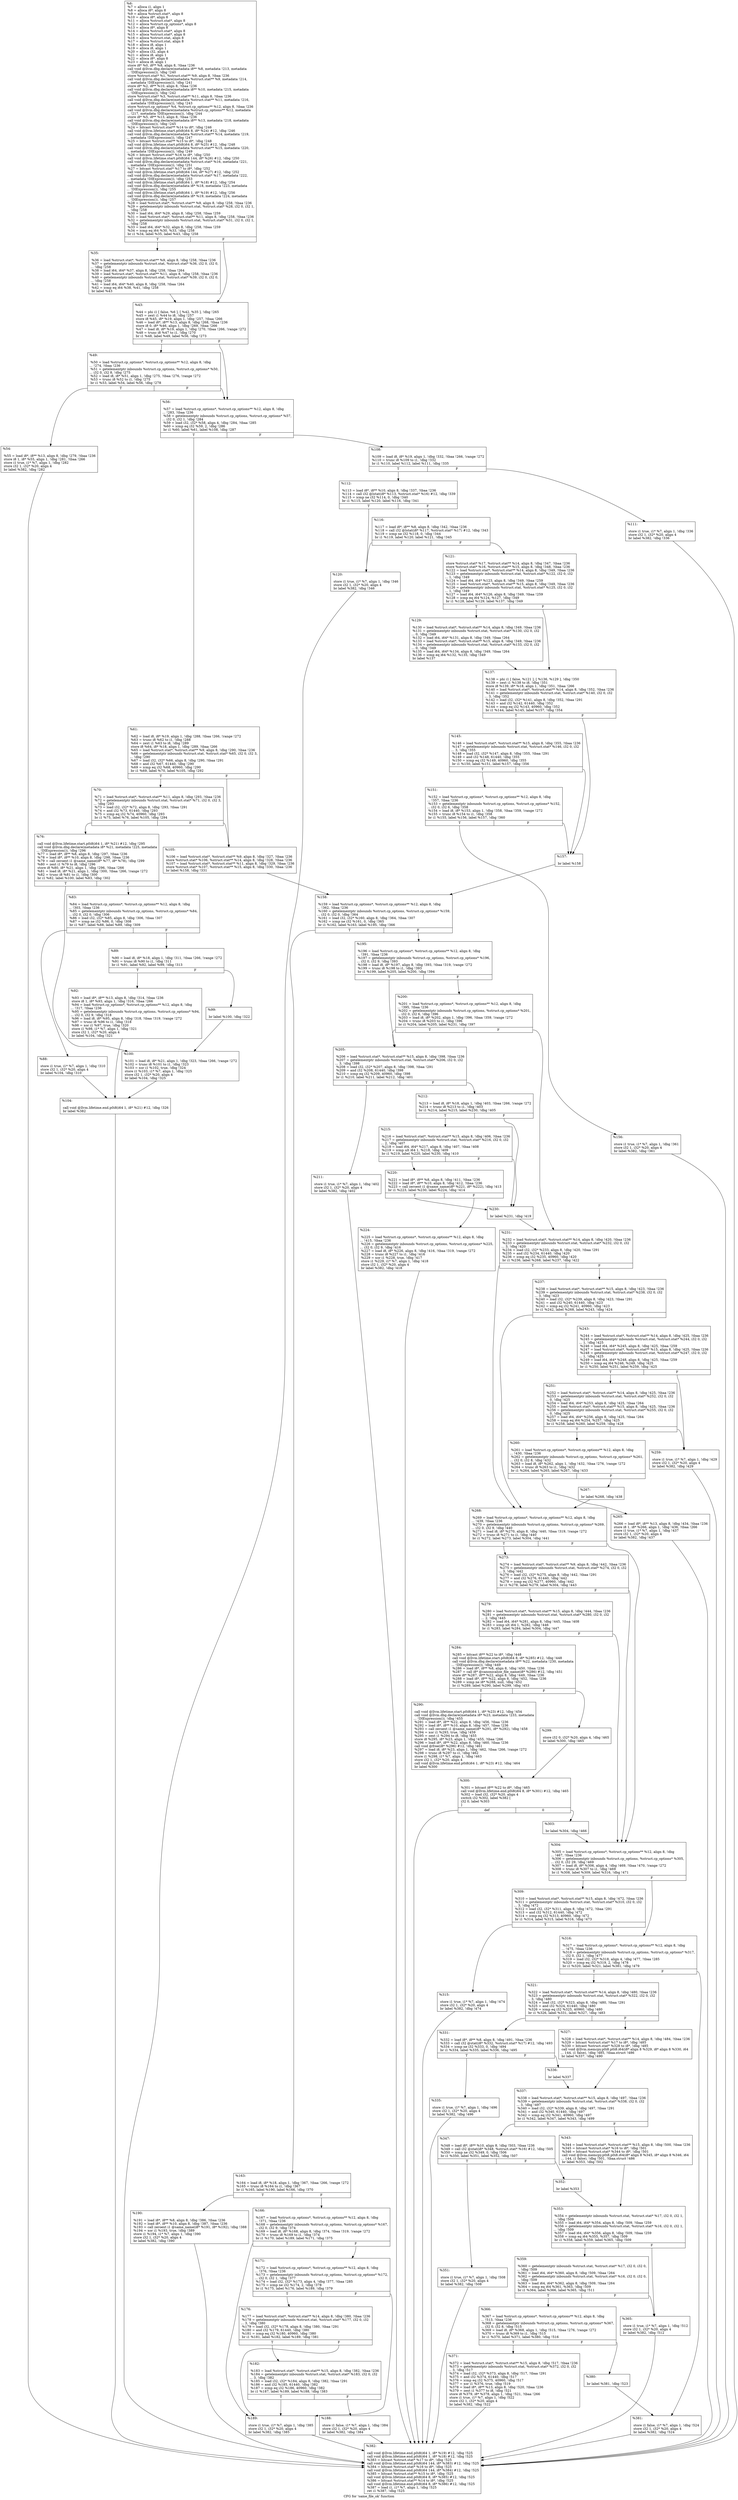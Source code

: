 digraph "CFG for 'same_file_ok' function" {
	label="CFG for 'same_file_ok' function";

	Node0x2557760 [shape=record,label="{%6:\l  %7 = alloca i1, align 1\l  %8 = alloca i8*, align 8\l  %9 = alloca %struct.stat*, align 8\l  %10 = alloca i8*, align 8\l  %11 = alloca %struct.stat*, align 8\l  %12 = alloca %struct.cp_options*, align 8\l  %13 = alloca i8*, align 8\l  %14 = alloca %struct.stat*, align 8\l  %15 = alloca %struct.stat*, align 8\l  %16 = alloca %struct.stat, align 8\l  %17 = alloca %struct.stat, align 8\l  %18 = alloca i8, align 1\l  %19 = alloca i8, align 1\l  %20 = alloca i32, align 4\l  %21 = alloca i8, align 1\l  %22 = alloca i8*, align 8\l  %23 = alloca i8, align 1\l  store i8* %0, i8** %8, align 8, !tbaa !236\l  call void @llvm.dbg.declare(metadata i8** %8, metadata !213, metadata\l... !DIExpression()), !dbg !240\l  store %struct.stat* %1, %struct.stat** %9, align 8, !tbaa !236\l  call void @llvm.dbg.declare(metadata %struct.stat** %9, metadata !214,\l... metadata !DIExpression()), !dbg !241\l  store i8* %2, i8** %10, align 8, !tbaa !236\l  call void @llvm.dbg.declare(metadata i8** %10, metadata !215, metadata\l... !DIExpression()), !dbg !242\l  store %struct.stat* %3, %struct.stat** %11, align 8, !tbaa !236\l  call void @llvm.dbg.declare(metadata %struct.stat** %11, metadata !216,\l... metadata !DIExpression()), !dbg !243\l  store %struct.cp_options* %4, %struct.cp_options** %12, align 8, !tbaa !236\l  call void @llvm.dbg.declare(metadata %struct.cp_options** %12, metadata\l... !217, metadata !DIExpression()), !dbg !244\l  store i8* %5, i8** %13, align 8, !tbaa !236\l  call void @llvm.dbg.declare(metadata i8** %13, metadata !218, metadata\l... !DIExpression()), !dbg !245\l  %24 = bitcast %struct.stat** %14 to i8*, !dbg !246\l  call void @llvm.lifetime.start.p0i8(i64 8, i8* %24) #12, !dbg !246\l  call void @llvm.dbg.declare(metadata %struct.stat** %14, metadata !219,\l... metadata !DIExpression()), !dbg !247\l  %25 = bitcast %struct.stat** %15 to i8*, !dbg !248\l  call void @llvm.lifetime.start.p0i8(i64 8, i8* %25) #12, !dbg !248\l  call void @llvm.dbg.declare(metadata %struct.stat** %15, metadata !220,\l... metadata !DIExpression()), !dbg !249\l  %26 = bitcast %struct.stat* %16 to i8*, !dbg !250\l  call void @llvm.lifetime.start.p0i8(i64 144, i8* %26) #12, !dbg !250\l  call void @llvm.dbg.declare(metadata %struct.stat* %16, metadata !221,\l... metadata !DIExpression()), !dbg !251\l  %27 = bitcast %struct.stat* %17 to i8*, !dbg !252\l  call void @llvm.lifetime.start.p0i8(i64 144, i8* %27) #12, !dbg !252\l  call void @llvm.dbg.declare(metadata %struct.stat* %17, metadata !222,\l... metadata !DIExpression()), !dbg !253\l  call void @llvm.lifetime.start.p0i8(i64 1, i8* %18) #12, !dbg !254\l  call void @llvm.dbg.declare(metadata i8* %18, metadata !223, metadata\l... !DIExpression()), !dbg !255\l  call void @llvm.lifetime.start.p0i8(i64 1, i8* %19) #12, !dbg !256\l  call void @llvm.dbg.declare(metadata i8* %19, metadata !224, metadata\l... !DIExpression()), !dbg !257\l  %28 = load %struct.stat*, %struct.stat** %9, align 8, !dbg !258, !tbaa !236\l  %29 = getelementptr inbounds %struct.stat, %struct.stat* %28, i32 0, i32 1,\l... !dbg !258\l  %30 = load i64, i64* %29, align 8, !dbg !258, !tbaa !259\l  %31 = load %struct.stat*, %struct.stat** %11, align 8, !dbg !258, !tbaa !236\l  %32 = getelementptr inbounds %struct.stat, %struct.stat* %31, i32 0, i32 1,\l... !dbg !258\l  %33 = load i64, i64* %32, align 8, !dbg !258, !tbaa !259\l  %34 = icmp eq i64 %30, %33, !dbg !258\l  br i1 %34, label %35, label %43, !dbg !258\l|{<s0>T|<s1>F}}"];
	Node0x2557760:s0 -> Node0x25cda70;
	Node0x2557760:s1 -> Node0x25cdac0;
	Node0x25cda70 [shape=record,label="{%35:\l\l  %36 = load %struct.stat*, %struct.stat** %9, align 8, !dbg !258, !tbaa !236\l  %37 = getelementptr inbounds %struct.stat, %struct.stat* %36, i32 0, i32 0,\l... !dbg !258\l  %38 = load i64, i64* %37, align 8, !dbg !258, !tbaa !264\l  %39 = load %struct.stat*, %struct.stat** %11, align 8, !dbg !258, !tbaa !236\l  %40 = getelementptr inbounds %struct.stat, %struct.stat* %39, i32 0, i32 0,\l... !dbg !258\l  %41 = load i64, i64* %40, align 8, !dbg !258, !tbaa !264\l  %42 = icmp eq i64 %38, %41, !dbg !258\l  br label %43\l}"];
	Node0x25cda70 -> Node0x25cdac0;
	Node0x25cdac0 [shape=record,label="{%43:\l\l  %44 = phi i1 [ false, %6 ], [ %42, %35 ], !dbg !265\l  %45 = zext i1 %44 to i8, !dbg !257\l  store i8 %45, i8* %19, align 1, !dbg !257, !tbaa !266\l  %46 = load i8*, i8** %13, align 8, !dbg !268, !tbaa !236\l  store i8 0, i8* %46, align 1, !dbg !269, !tbaa !266\l  %47 = load i8, i8* %19, align 1, !dbg !270, !tbaa !266, !range !272\l  %48 = trunc i8 %47 to i1, !dbg !270\l  br i1 %48, label %49, label %56, !dbg !273\l|{<s0>T|<s1>F}}"];
	Node0x25cdac0:s0 -> Node0x25cdb10;
	Node0x25cdac0:s1 -> Node0x25cdbb0;
	Node0x25cdb10 [shape=record,label="{%49:\l\l  %50 = load %struct.cp_options*, %struct.cp_options** %12, align 8, !dbg\l... !274, !tbaa !236\l  %51 = getelementptr inbounds %struct.cp_options, %struct.cp_options* %50,\l... i32 0, i32 8, !dbg !275\l  %52 = load i8, i8* %51, align 1, !dbg !275, !tbaa !276, !range !272\l  %53 = trunc i8 %52 to i1, !dbg !275\l  br i1 %53, label %54, label %56, !dbg !278\l|{<s0>T|<s1>F}}"];
	Node0x25cdb10:s0 -> Node0x25cdb60;
	Node0x25cdb10:s1 -> Node0x25cdbb0;
	Node0x25cdb60 [shape=record,label="{%54:\l\l  %55 = load i8*, i8** %13, align 8, !dbg !279, !tbaa !236\l  store i8 1, i8* %55, align 1, !dbg !281, !tbaa !266\l  store i1 true, i1* %7, align 1, !dbg !282\l  store i32 1, i32* %20, align 4\l  br label %382, !dbg !282\l}"];
	Node0x25cdb60 -> Node0x25cf460;
	Node0x25cdbb0 [shape=record,label="{%56:\l\l  %57 = load %struct.cp_options*, %struct.cp_options** %12, align 8, !dbg\l... !283, !tbaa !236\l  %58 = getelementptr inbounds %struct.cp_options, %struct.cp_options* %57,\l... i32 0, i32 1, !dbg !284\l  %59 = load i32, i32* %58, align 4, !dbg !284, !tbaa !285\l  %60 = icmp eq i32 %59, 2, !dbg !286\l  br i1 %60, label %61, label %108, !dbg !287\l|{<s0>T|<s1>F}}"];
	Node0x25cdbb0:s0 -> Node0x25cdc00;
	Node0x25cdbb0:s1 -> Node0x25cdf70;
	Node0x25cdc00 [shape=record,label="{%61:\l\l  %62 = load i8, i8* %19, align 1, !dbg !288, !tbaa !266, !range !272\l  %63 = trunc i8 %62 to i1, !dbg !288\l  %64 = zext i1 %63 to i8, !dbg !289\l  store i8 %64, i8* %18, align 1, !dbg !289, !tbaa !266\l  %65 = load %struct.stat*, %struct.stat** %9, align 8, !dbg !290, !tbaa !236\l  %66 = getelementptr inbounds %struct.stat, %struct.stat* %65, i32 0, i32 3,\l... !dbg !290\l  %67 = load i32, i32* %66, align 8, !dbg !290, !tbaa !291\l  %68 = and i32 %67, 61440, !dbg !290\l  %69 = icmp eq i32 %68, 40960, !dbg !290\l  br i1 %69, label %70, label %105, !dbg !292\l|{<s0>T|<s1>F}}"];
	Node0x25cdc00:s0 -> Node0x25cdc50;
	Node0x25cdc00:s1 -> Node0x25cdf20;
	Node0x25cdc50 [shape=record,label="{%70:\l\l  %71 = load %struct.stat*, %struct.stat** %11, align 8, !dbg !293, !tbaa !236\l  %72 = getelementptr inbounds %struct.stat, %struct.stat* %71, i32 0, i32 3,\l... !dbg !293\l  %73 = load i32, i32* %72, align 8, !dbg !293, !tbaa !291\l  %74 = and i32 %73, 61440, !dbg !293\l  %75 = icmp eq i32 %74, 40960, !dbg !293\l  br i1 %75, label %76, label %105, !dbg !294\l|{<s0>T|<s1>F}}"];
	Node0x25cdc50:s0 -> Node0x25cdca0;
	Node0x25cdc50:s1 -> Node0x25cdf20;
	Node0x25cdca0 [shape=record,label="{%76:\l\l  call void @llvm.lifetime.start.p0i8(i64 1, i8* %21) #12, !dbg !295\l  call void @llvm.dbg.declare(metadata i8* %21, metadata !225, metadata\l... !DIExpression()), !dbg !296\l  %77 = load i8*, i8** %8, align 8, !dbg !297, !tbaa !236\l  %78 = load i8*, i8** %10, align 8, !dbg !298, !tbaa !236\l  %79 = call zeroext i1 @same_name(i8* %77, i8* %78), !dbg !299\l  %80 = zext i1 %79 to i8, !dbg !296\l  store i8 %80, i8* %21, align 1, !dbg !296, !tbaa !266\l  %81 = load i8, i8* %21, align 1, !dbg !300, !tbaa !266, !range !272\l  %82 = trunc i8 %81 to i1, !dbg !300\l  br i1 %82, label %100, label %83, !dbg !302\l|{<s0>T|<s1>F}}"];
	Node0x25cdca0:s0 -> Node0x25cde80;
	Node0x25cdca0:s1 -> Node0x25cdcf0;
	Node0x25cdcf0 [shape=record,label="{%83:\l\l  %84 = load %struct.cp_options*, %struct.cp_options** %12, align 8, !dbg\l... !303, !tbaa !236\l  %85 = getelementptr inbounds %struct.cp_options, %struct.cp_options* %84,\l... i32 0, i32 0, !dbg !306\l  %86 = load i32, i32* %85, align 8, !dbg !306, !tbaa !307\l  %87 = icmp ne i32 %86, 0, !dbg !308\l  br i1 %87, label %88, label %89, !dbg !309\l|{<s0>T|<s1>F}}"];
	Node0x25cdcf0:s0 -> Node0x25cdd40;
	Node0x25cdcf0:s1 -> Node0x25cdd90;
	Node0x25cdd40 [shape=record,label="{%88:\l\l  store i1 true, i1* %7, align 1, !dbg !310\l  store i32 1, i32* %20, align 4\l  br label %104, !dbg !310\l}"];
	Node0x25cdd40 -> Node0x25cded0;
	Node0x25cdd90 [shape=record,label="{%89:\l\l  %90 = load i8, i8* %18, align 1, !dbg !311, !tbaa !266, !range !272\l  %91 = trunc i8 %90 to i1, !dbg !311\l  br i1 %91, label %92, label %99, !dbg !313\l|{<s0>T|<s1>F}}"];
	Node0x25cdd90:s0 -> Node0x25cdde0;
	Node0x25cdd90:s1 -> Node0x25cde30;
	Node0x25cdde0 [shape=record,label="{%92:\l\l  %93 = load i8*, i8** %13, align 8, !dbg !314, !tbaa !236\l  store i8 1, i8* %93, align 1, !dbg !316, !tbaa !266\l  %94 = load %struct.cp_options*, %struct.cp_options** %12, align 8, !dbg\l... !317, !tbaa !236\l  %95 = getelementptr inbounds %struct.cp_options, %struct.cp_options* %94,\l... i32 0, i32 9, !dbg !318\l  %96 = load i8, i8* %95, align 8, !dbg !318, !tbaa !319, !range !272\l  %97 = trunc i8 %96 to i1, !dbg !318\l  %98 = xor i1 %97, true, !dbg !320\l  store i1 %98, i1* %7, align 1, !dbg !321\l  store i32 1, i32* %20, align 4\l  br label %104, !dbg !321\l}"];
	Node0x25cdde0 -> Node0x25cded0;
	Node0x25cde30 [shape=record,label="{%99:\l\l  br label %100, !dbg !322\l}"];
	Node0x25cde30 -> Node0x25cde80;
	Node0x25cde80 [shape=record,label="{%100:\l\l  %101 = load i8, i8* %21, align 1, !dbg !323, !tbaa !266, !range !272\l  %102 = trunc i8 %101 to i1, !dbg !323\l  %103 = xor i1 %102, true, !dbg !324\l  store i1 %103, i1* %7, align 1, !dbg !325\l  store i32 1, i32* %20, align 4\l  br label %104, !dbg !325\l}"];
	Node0x25cde80 -> Node0x25cded0;
	Node0x25cded0 [shape=record,label="{%104:\l\l  call void @llvm.lifetime.end.p0i8(i64 1, i8* %21) #12, !dbg !326\l  br label %382\l}"];
	Node0x25cded0 -> Node0x25cf460;
	Node0x25cdf20 [shape=record,label="{%105:\l\l  %106 = load %struct.stat*, %struct.stat** %9, align 8, !dbg !327, !tbaa !236\l  store %struct.stat* %106, %struct.stat** %14, align 8, !dbg !328, !tbaa !236\l  %107 = load %struct.stat*, %struct.stat** %11, align 8, !dbg !329, !tbaa !236\l  store %struct.stat* %107, %struct.stat** %15, align 8, !dbg !330, !tbaa !236\l  br label %158, !dbg !331\l}"];
	Node0x25cdf20 -> Node0x25ce330;
	Node0x25cdf70 [shape=record,label="{%108:\l\l  %109 = load i8, i8* %19, align 1, !dbg !332, !tbaa !266, !range !272\l  %110 = trunc i8 %109 to i1, !dbg !332\l  br i1 %110, label %112, label %111, !dbg !335\l|{<s0>T|<s1>F}}"];
	Node0x25cdf70:s0 -> Node0x25ce010;
	Node0x25cdf70:s1 -> Node0x25cdfc0;
	Node0x25cdfc0 [shape=record,label="{%111:\l\l  store i1 true, i1* %7, align 1, !dbg !336\l  store i32 1, i32* %20, align 4\l  br label %382, !dbg !336\l}"];
	Node0x25cdfc0 -> Node0x25cf460;
	Node0x25ce010 [shape=record,label="{%112:\l\l  %113 = load i8*, i8** %10, align 8, !dbg !337, !tbaa !236\l  %114 = call i32 @lstat(i8* %113, %struct.stat* %16) #12, !dbg !339\l  %115 = icmp ne i32 %114, 0, !dbg !340\l  br i1 %115, label %120, label %116, !dbg !341\l|{<s0>T|<s1>F}}"];
	Node0x25ce010:s0 -> Node0x25ce0b0;
	Node0x25ce010:s1 -> Node0x25ce060;
	Node0x25ce060 [shape=record,label="{%116:\l\l  %117 = load i8*, i8** %8, align 8, !dbg !342, !tbaa !236\l  %118 = call i32 @lstat(i8* %117, %struct.stat* %17) #12, !dbg !343\l  %119 = icmp ne i32 %118, 0, !dbg !344\l  br i1 %119, label %120, label %121, !dbg !345\l|{<s0>T|<s1>F}}"];
	Node0x25ce060:s0 -> Node0x25ce0b0;
	Node0x25ce060:s1 -> Node0x25ce100;
	Node0x25ce0b0 [shape=record,label="{%120:\l\l  store i1 true, i1* %7, align 1, !dbg !346\l  store i32 1, i32* %20, align 4\l  br label %382, !dbg !346\l}"];
	Node0x25ce0b0 -> Node0x25cf460;
	Node0x25ce100 [shape=record,label="{%121:\l\l  store %struct.stat* %17, %struct.stat** %14, align 8, !dbg !347, !tbaa !236\l  store %struct.stat* %16, %struct.stat** %15, align 8, !dbg !348, !tbaa !236\l  %122 = load %struct.stat*, %struct.stat** %14, align 8, !dbg !349, !tbaa !236\l  %123 = getelementptr inbounds %struct.stat, %struct.stat* %122, i32 0, i32\l... 1, !dbg !349\l  %124 = load i64, i64* %123, align 8, !dbg !349, !tbaa !259\l  %125 = load %struct.stat*, %struct.stat** %15, align 8, !dbg !349, !tbaa !236\l  %126 = getelementptr inbounds %struct.stat, %struct.stat* %125, i32 0, i32\l... 1, !dbg !349\l  %127 = load i64, i64* %126, align 8, !dbg !349, !tbaa !259\l  %128 = icmp eq i64 %124, %127, !dbg !349\l  br i1 %128, label %129, label %137, !dbg !349\l|{<s0>T|<s1>F}}"];
	Node0x25ce100:s0 -> Node0x25ce150;
	Node0x25ce100:s1 -> Node0x25ce1a0;
	Node0x25ce150 [shape=record,label="{%129:\l\l  %130 = load %struct.stat*, %struct.stat** %14, align 8, !dbg !349, !tbaa !236\l  %131 = getelementptr inbounds %struct.stat, %struct.stat* %130, i32 0, i32\l... 0, !dbg !349\l  %132 = load i64, i64* %131, align 8, !dbg !349, !tbaa !264\l  %133 = load %struct.stat*, %struct.stat** %15, align 8, !dbg !349, !tbaa !236\l  %134 = getelementptr inbounds %struct.stat, %struct.stat* %133, i32 0, i32\l... 0, !dbg !349\l  %135 = load i64, i64* %134, align 8, !dbg !349, !tbaa !264\l  %136 = icmp eq i64 %132, %135, !dbg !349\l  br label %137\l}"];
	Node0x25ce150 -> Node0x25ce1a0;
	Node0x25ce1a0 [shape=record,label="{%137:\l\l  %138 = phi i1 [ false, %121 ], [ %136, %129 ], !dbg !350\l  %139 = zext i1 %138 to i8, !dbg !351\l  store i8 %139, i8* %18, align 1, !dbg !351, !tbaa !266\l  %140 = load %struct.stat*, %struct.stat** %14, align 8, !dbg !352, !tbaa !236\l  %141 = getelementptr inbounds %struct.stat, %struct.stat* %140, i32 0, i32\l... 3, !dbg !352\l  %142 = load i32, i32* %141, align 8, !dbg !352, !tbaa !291\l  %143 = and i32 %142, 61440, !dbg !352\l  %144 = icmp eq i32 %143, 40960, !dbg !352\l  br i1 %144, label %145, label %157, !dbg !354\l|{<s0>T|<s1>F}}"];
	Node0x25ce1a0:s0 -> Node0x25ce1f0;
	Node0x25ce1a0:s1 -> Node0x25ce2e0;
	Node0x25ce1f0 [shape=record,label="{%145:\l\l  %146 = load %struct.stat*, %struct.stat** %15, align 8, !dbg !355, !tbaa !236\l  %147 = getelementptr inbounds %struct.stat, %struct.stat* %146, i32 0, i32\l... 3, !dbg !355\l  %148 = load i32, i32* %147, align 8, !dbg !355, !tbaa !291\l  %149 = and i32 %148, 61440, !dbg !355\l  %150 = icmp eq i32 %149, 40960, !dbg !355\l  br i1 %150, label %151, label %157, !dbg !356\l|{<s0>T|<s1>F}}"];
	Node0x25ce1f0:s0 -> Node0x25ce240;
	Node0x25ce1f0:s1 -> Node0x25ce2e0;
	Node0x25ce240 [shape=record,label="{%151:\l\l  %152 = load %struct.cp_options*, %struct.cp_options** %12, align 8, !dbg\l... !357, !tbaa !236\l  %153 = getelementptr inbounds %struct.cp_options, %struct.cp_options* %152,\l... i32 0, i32 6, !dbg !358\l  %154 = load i8, i8* %153, align 1, !dbg !358, !tbaa !359, !range !272\l  %155 = trunc i8 %154 to i1, !dbg !358\l  br i1 %155, label %156, label %157, !dbg !360\l|{<s0>T|<s1>F}}"];
	Node0x25ce240:s0 -> Node0x25ce290;
	Node0x25ce240:s1 -> Node0x25ce2e0;
	Node0x25ce290 [shape=record,label="{%156:\l\l  store i1 true, i1* %7, align 1, !dbg !361\l  store i32 1, i32* %20, align 4\l  br label %382, !dbg !361\l}"];
	Node0x25ce290 -> Node0x25cf460;
	Node0x25ce2e0 [shape=record,label="{%157:\l\l  br label %158\l}"];
	Node0x25ce2e0 -> Node0x25ce330;
	Node0x25ce330 [shape=record,label="{%158:\l\l  %159 = load %struct.cp_options*, %struct.cp_options** %12, align 8, !dbg\l... !362, !tbaa !236\l  %160 = getelementptr inbounds %struct.cp_options, %struct.cp_options* %159,\l... i32 0, i32 0, !dbg !364\l  %161 = load i32, i32* %160, align 8, !dbg !364, !tbaa !307\l  %162 = icmp ne i32 %161, 0, !dbg !365\l  br i1 %162, label %163, label %195, !dbg !366\l|{<s0>T|<s1>F}}"];
	Node0x25ce330:s0 -> Node0x25ce380;
	Node0x25ce330:s1 -> Node0x25ce600;
	Node0x25ce380 [shape=record,label="{%163:\l\l  %164 = load i8, i8* %18, align 1, !dbg !367, !tbaa !266, !range !272\l  %165 = trunc i8 %164 to i1, !dbg !367\l  br i1 %165, label %190, label %166, !dbg !370\l|{<s0>T|<s1>F}}"];
	Node0x25ce380:s0 -> Node0x25ce5b0;
	Node0x25ce380:s1 -> Node0x25ce3d0;
	Node0x25ce3d0 [shape=record,label="{%166:\l\l  %167 = load %struct.cp_options*, %struct.cp_options** %12, align 8, !dbg\l... !371, !tbaa !236\l  %168 = getelementptr inbounds %struct.cp_options, %struct.cp_options* %167,\l... i32 0, i32 9, !dbg !374\l  %169 = load i8, i8* %168, align 8, !dbg !374, !tbaa !319, !range !272\l  %170 = trunc i8 %169 to i1, !dbg !374\l  br i1 %170, label %189, label %171, !dbg !375\l|{<s0>T|<s1>F}}"];
	Node0x25ce3d0:s0 -> Node0x25ce560;
	Node0x25ce3d0:s1 -> Node0x25ce420;
	Node0x25ce420 [shape=record,label="{%171:\l\l  %172 = load %struct.cp_options*, %struct.cp_options** %12, align 8, !dbg\l... !376, !tbaa !236\l  %173 = getelementptr inbounds %struct.cp_options, %struct.cp_options* %172,\l... i32 0, i32 1, !dbg !377\l  %174 = load i32, i32* %173, align 4, !dbg !377, !tbaa !285\l  %175 = icmp ne i32 %174, 2, !dbg !378\l  br i1 %175, label %176, label %189, !dbg !379\l|{<s0>T|<s1>F}}"];
	Node0x25ce420:s0 -> Node0x25ce470;
	Node0x25ce420:s1 -> Node0x25ce560;
	Node0x25ce470 [shape=record,label="{%176:\l\l  %177 = load %struct.stat*, %struct.stat** %14, align 8, !dbg !380, !tbaa !236\l  %178 = getelementptr inbounds %struct.stat, %struct.stat* %177, i32 0, i32\l... 3, !dbg !380\l  %179 = load i32, i32* %178, align 8, !dbg !380, !tbaa !291\l  %180 = and i32 %179, 61440, !dbg !380\l  %181 = icmp eq i32 %180, 40960, !dbg !380\l  br i1 %181, label %182, label %189, !dbg !381\l|{<s0>T|<s1>F}}"];
	Node0x25ce470:s0 -> Node0x25ce4c0;
	Node0x25ce470:s1 -> Node0x25ce560;
	Node0x25ce4c0 [shape=record,label="{%182:\l\l  %183 = load %struct.stat*, %struct.stat** %15, align 8, !dbg !382, !tbaa !236\l  %184 = getelementptr inbounds %struct.stat, %struct.stat* %183, i32 0, i32\l... 3, !dbg !382\l  %185 = load i32, i32* %184, align 8, !dbg !382, !tbaa !291\l  %186 = and i32 %185, 61440, !dbg !382\l  %187 = icmp eq i32 %186, 40960, !dbg !382\l  br i1 %187, label %189, label %188, !dbg !383\l|{<s0>T|<s1>F}}"];
	Node0x25ce4c0:s0 -> Node0x25ce560;
	Node0x25ce4c0:s1 -> Node0x25ce510;
	Node0x25ce510 [shape=record,label="{%188:\l\l  store i1 false, i1* %7, align 1, !dbg !384\l  store i32 1, i32* %20, align 4\l  br label %382, !dbg !384\l}"];
	Node0x25ce510 -> Node0x25cf460;
	Node0x25ce560 [shape=record,label="{%189:\l\l  store i1 true, i1* %7, align 1, !dbg !385\l  store i32 1, i32* %20, align 4\l  br label %382, !dbg !385\l}"];
	Node0x25ce560 -> Node0x25cf460;
	Node0x25ce5b0 [shape=record,label="{%190:\l\l  %191 = load i8*, i8** %8, align 8, !dbg !386, !tbaa !236\l  %192 = load i8*, i8** %10, align 8, !dbg !387, !tbaa !236\l  %193 = call zeroext i1 @same_name(i8* %191, i8* %192), !dbg !388\l  %194 = xor i1 %193, true, !dbg !389\l  store i1 %194, i1* %7, align 1, !dbg !390\l  store i32 1, i32* %20, align 4\l  br label %382, !dbg !390\l}"];
	Node0x25ce5b0 -> Node0x25cf460;
	Node0x25ce600 [shape=record,label="{%195:\l\l  %196 = load %struct.cp_options*, %struct.cp_options** %12, align 8, !dbg\l... !391, !tbaa !236\l  %197 = getelementptr inbounds %struct.cp_options, %struct.cp_options* %196,\l... i32 0, i32 9, !dbg !393\l  %198 = load i8, i8* %197, align 8, !dbg !393, !tbaa !319, !range !272\l  %199 = trunc i8 %198 to i1, !dbg !393\l  br i1 %199, label %205, label %200, !dbg !394\l|{<s0>T|<s1>F}}"];
	Node0x25ce600:s0 -> Node0x25ce6a0;
	Node0x25ce600:s1 -> Node0x25ce650;
	Node0x25ce650 [shape=record,label="{%200:\l\l  %201 = load %struct.cp_options*, %struct.cp_options** %12, align 8, !dbg\l... !395, !tbaa !236\l  %202 = getelementptr inbounds %struct.cp_options, %struct.cp_options* %201,\l... i32 0, i32 6, !dbg !396\l  %203 = load i8, i8* %202, align 1, !dbg !396, !tbaa !359, !range !272\l  %204 = trunc i8 %203 to i1, !dbg !396\l  br i1 %204, label %205, label %231, !dbg !397\l|{<s0>T|<s1>F}}"];
	Node0x25ce650:s0 -> Node0x25ce6a0;
	Node0x25ce650:s1 -> Node0x25ce8d0;
	Node0x25ce6a0 [shape=record,label="{%205:\l\l  %206 = load %struct.stat*, %struct.stat** %15, align 8, !dbg !398, !tbaa !236\l  %207 = getelementptr inbounds %struct.stat, %struct.stat* %206, i32 0, i32\l... 3, !dbg !398\l  %208 = load i32, i32* %207, align 8, !dbg !398, !tbaa !291\l  %209 = and i32 %208, 61440, !dbg !398\l  %210 = icmp eq i32 %209, 40960, !dbg !398\l  br i1 %210, label %211, label %212, !dbg !401\l|{<s0>T|<s1>F}}"];
	Node0x25ce6a0:s0 -> Node0x25ce6f0;
	Node0x25ce6a0:s1 -> Node0x25ce740;
	Node0x25ce6f0 [shape=record,label="{%211:\l\l  store i1 true, i1* %7, align 1, !dbg !402\l  store i32 1, i32* %20, align 4\l  br label %382, !dbg !402\l}"];
	Node0x25ce6f0 -> Node0x25cf460;
	Node0x25ce740 [shape=record,label="{%212:\l\l  %213 = load i8, i8* %18, align 1, !dbg !403, !tbaa !266, !range !272\l  %214 = trunc i8 %213 to i1, !dbg !403\l  br i1 %214, label %215, label %230, !dbg !405\l|{<s0>T|<s1>F}}"];
	Node0x25ce740:s0 -> Node0x25ce790;
	Node0x25ce740:s1 -> Node0x25ce880;
	Node0x25ce790 [shape=record,label="{%215:\l\l  %216 = load %struct.stat*, %struct.stat** %15, align 8, !dbg !406, !tbaa !236\l  %217 = getelementptr inbounds %struct.stat, %struct.stat* %216, i32 0, i32\l... 2, !dbg !407\l  %218 = load i64, i64* %217, align 8, !dbg !407, !tbaa !408\l  %219 = icmp ult i64 1, %218, !dbg !409\l  br i1 %219, label %220, label %230, !dbg !410\l|{<s0>T|<s1>F}}"];
	Node0x25ce790:s0 -> Node0x25ce7e0;
	Node0x25ce790:s1 -> Node0x25ce880;
	Node0x25ce7e0 [shape=record,label="{%220:\l\l  %221 = load i8*, i8** %8, align 8, !dbg !411, !tbaa !236\l  %222 = load i8*, i8** %10, align 8, !dbg !412, !tbaa !236\l  %223 = call zeroext i1 @same_name(i8* %221, i8* %222), !dbg !413\l  br i1 %223, label %230, label %224, !dbg !414\l|{<s0>T|<s1>F}}"];
	Node0x25ce7e0:s0 -> Node0x25ce880;
	Node0x25ce7e0:s1 -> Node0x25ce830;
	Node0x25ce830 [shape=record,label="{%224:\l\l  %225 = load %struct.cp_options*, %struct.cp_options** %12, align 8, !dbg\l... !415, !tbaa !236\l  %226 = getelementptr inbounds %struct.cp_options, %struct.cp_options* %225,\l... i32 0, i32 9, !dbg !416\l  %227 = load i8, i8* %226, align 8, !dbg !416, !tbaa !319, !range !272\l  %228 = trunc i8 %227 to i1, !dbg !416\l  %229 = xor i1 %228, true, !dbg !417\l  store i1 %229, i1* %7, align 1, !dbg !418\l  store i32 1, i32* %20, align 4\l  br label %382, !dbg !418\l}"];
	Node0x25ce830 -> Node0x25cf460;
	Node0x25ce880 [shape=record,label="{%230:\l\l  br label %231, !dbg !419\l}"];
	Node0x25ce880 -> Node0x25ce8d0;
	Node0x25ce8d0 [shape=record,label="{%231:\l\l  %232 = load %struct.stat*, %struct.stat** %14, align 8, !dbg !420, !tbaa !236\l  %233 = getelementptr inbounds %struct.stat, %struct.stat* %232, i32 0, i32\l... 3, !dbg !420\l  %234 = load i32, i32* %233, align 8, !dbg !420, !tbaa !291\l  %235 = and i32 %234, 61440, !dbg !420\l  %236 = icmp eq i32 %235, 40960, !dbg !420\l  br i1 %236, label %268, label %237, !dbg !422\l|{<s0>T|<s1>F}}"];
	Node0x25ce8d0:s0 -> Node0x25ceb50;
	Node0x25ce8d0:s1 -> Node0x25ce920;
	Node0x25ce920 [shape=record,label="{%237:\l\l  %238 = load %struct.stat*, %struct.stat** %15, align 8, !dbg !423, !tbaa !236\l  %239 = getelementptr inbounds %struct.stat, %struct.stat* %238, i32 0, i32\l... 3, !dbg !423\l  %240 = load i32, i32* %239, align 8, !dbg !423, !tbaa !291\l  %241 = and i32 %240, 61440, !dbg !423\l  %242 = icmp eq i32 %241, 40960, !dbg !423\l  br i1 %242, label %268, label %243, !dbg !424\l|{<s0>T|<s1>F}}"];
	Node0x25ce920:s0 -> Node0x25ceb50;
	Node0x25ce920:s1 -> Node0x25ce970;
	Node0x25ce970 [shape=record,label="{%243:\l\l  %244 = load %struct.stat*, %struct.stat** %14, align 8, !dbg !425, !tbaa !236\l  %245 = getelementptr inbounds %struct.stat, %struct.stat* %244, i32 0, i32\l... 1, !dbg !425\l  %246 = load i64, i64* %245, align 8, !dbg !425, !tbaa !259\l  %247 = load %struct.stat*, %struct.stat** %15, align 8, !dbg !425, !tbaa !236\l  %248 = getelementptr inbounds %struct.stat, %struct.stat* %247, i32 0, i32\l... 1, !dbg !425\l  %249 = load i64, i64* %248, align 8, !dbg !425, !tbaa !259\l  %250 = icmp eq i64 %246, %249, !dbg !425\l  br i1 %250, label %251, label %259, !dbg !425\l|{<s0>T|<s1>F}}"];
	Node0x25ce970:s0 -> Node0x25ce9c0;
	Node0x25ce970:s1 -> Node0x25cea10;
	Node0x25ce9c0 [shape=record,label="{%251:\l\l  %252 = load %struct.stat*, %struct.stat** %14, align 8, !dbg !425, !tbaa !236\l  %253 = getelementptr inbounds %struct.stat, %struct.stat* %252, i32 0, i32\l... 0, !dbg !425\l  %254 = load i64, i64* %253, align 8, !dbg !425, !tbaa !264\l  %255 = load %struct.stat*, %struct.stat** %15, align 8, !dbg !425, !tbaa !236\l  %256 = getelementptr inbounds %struct.stat, %struct.stat* %255, i32 0, i32\l... 0, !dbg !425\l  %257 = load i64, i64* %256, align 8, !dbg !425, !tbaa !264\l  %258 = icmp eq i64 %254, %257, !dbg !425\l  br i1 %258, label %260, label %259, !dbg !428\l|{<s0>T|<s1>F}}"];
	Node0x25ce9c0:s0 -> Node0x25cea60;
	Node0x25ce9c0:s1 -> Node0x25cea10;
	Node0x25cea10 [shape=record,label="{%259:\l\l  store i1 true, i1* %7, align 1, !dbg !429\l  store i32 1, i32* %20, align 4\l  br label %382, !dbg !429\l}"];
	Node0x25cea10 -> Node0x25cf460;
	Node0x25cea60 [shape=record,label="{%260:\l\l  %261 = load %struct.cp_options*, %struct.cp_options** %12, align 8, !dbg\l... !430, !tbaa !236\l  %262 = getelementptr inbounds %struct.cp_options, %struct.cp_options* %261,\l... i32 0, i32 8, !dbg !432\l  %263 = load i8, i8* %262, align 1, !dbg !432, !tbaa !276, !range !272\l  %264 = trunc i8 %263 to i1, !dbg !432\l  br i1 %264, label %265, label %267, !dbg !433\l|{<s0>T|<s1>F}}"];
	Node0x25cea60:s0 -> Node0x25ceab0;
	Node0x25cea60:s1 -> Node0x25ceb00;
	Node0x25ceab0 [shape=record,label="{%265:\l\l  %266 = load i8*, i8** %13, align 8, !dbg !434, !tbaa !236\l  store i8 1, i8* %266, align 1, !dbg !436, !tbaa !266\l  store i1 true, i1* %7, align 1, !dbg !437\l  store i32 1, i32* %20, align 4\l  br label %382, !dbg !437\l}"];
	Node0x25ceab0 -> Node0x25cf460;
	Node0x25ceb00 [shape=record,label="{%267:\l\l  br label %268, !dbg !438\l}"];
	Node0x25ceb00 -> Node0x25ceb50;
	Node0x25ceb50 [shape=record,label="{%268:\l\l  %269 = load %struct.cp_options*, %struct.cp_options** %12, align 8, !dbg\l... !439, !tbaa !236\l  %270 = getelementptr inbounds %struct.cp_options, %struct.cp_options* %269,\l... i32 0, i32 9, !dbg !440\l  %271 = load i8, i8* %270, align 8, !dbg !440, !tbaa !319, !range !272\l  %272 = trunc i8 %271 to i1, !dbg !440\l  br i1 %272, label %273, label %304, !dbg !441\l|{<s0>T|<s1>F}}"];
	Node0x25ceb50:s0 -> Node0x25ceba0;
	Node0x25ceb50:s1 -> Node0x25cedd0;
	Node0x25ceba0 [shape=record,label="{%273:\l\l  %274 = load %struct.stat*, %struct.stat** %9, align 8, !dbg !442, !tbaa !236\l  %275 = getelementptr inbounds %struct.stat, %struct.stat* %274, i32 0, i32\l... 3, !dbg !442\l  %276 = load i32, i32* %275, align 8, !dbg !442, !tbaa !291\l  %277 = and i32 %276, 61440, !dbg !442\l  %278 = icmp eq i32 %277, 40960, !dbg !442\l  br i1 %278, label %279, label %304, !dbg !443\l|{<s0>T|<s1>F}}"];
	Node0x25ceba0:s0 -> Node0x25cebf0;
	Node0x25ceba0:s1 -> Node0x25cedd0;
	Node0x25cebf0 [shape=record,label="{%279:\l\l  %280 = load %struct.stat*, %struct.stat** %15, align 8, !dbg !444, !tbaa !236\l  %281 = getelementptr inbounds %struct.stat, %struct.stat* %280, i32 0, i32\l... 2, !dbg !445\l  %282 = load i64, i64* %281, align 8, !dbg !445, !tbaa !408\l  %283 = icmp ult i64 1, %282, !dbg !446\l  br i1 %283, label %284, label %304, !dbg !447\l|{<s0>T|<s1>F}}"];
	Node0x25cebf0:s0 -> Node0x25cec40;
	Node0x25cebf0:s1 -> Node0x25cedd0;
	Node0x25cec40 [shape=record,label="{%284:\l\l  %285 = bitcast i8** %22 to i8*, !dbg !448\l  call void @llvm.lifetime.start.p0i8(i64 8, i8* %285) #12, !dbg !448\l  call void @llvm.dbg.declare(metadata i8** %22, metadata !230, metadata\l... !DIExpression()), !dbg !449\l  %286 = load i8*, i8** %8, align 8, !dbg !450, !tbaa !236\l  %287 = call i8* @canonicalize_file_name(i8* %286) #12, !dbg !451\l  store i8* %287, i8** %22, align 8, !dbg !449, !tbaa !236\l  %288 = load i8*, i8** %22, align 8, !dbg !452, !tbaa !236\l  %289 = icmp ne i8* %288, null, !dbg !452\l  br i1 %289, label %290, label %299, !dbg !453\l|{<s0>T|<s1>F}}"];
	Node0x25cec40:s0 -> Node0x25cec90;
	Node0x25cec40:s1 -> Node0x25cece0;
	Node0x25cec90 [shape=record,label="{%290:\l\l  call void @llvm.lifetime.start.p0i8(i64 1, i8* %23) #12, !dbg !454\l  call void @llvm.dbg.declare(metadata i8* %23, metadata !233, metadata\l... !DIExpression()), !dbg !455\l  %291 = load i8*, i8** %22, align 8, !dbg !456, !tbaa !236\l  %292 = load i8*, i8** %10, align 8, !dbg !457, !tbaa !236\l  %293 = call zeroext i1 @same_name(i8* %291, i8* %292), !dbg !458\l  %294 = xor i1 %293, true, !dbg !459\l  %295 = zext i1 %294 to i8, !dbg !455\l  store i8 %295, i8* %23, align 1, !dbg !455, !tbaa !266\l  %296 = load i8*, i8** %22, align 8, !dbg !460, !tbaa !236\l  call void @free(i8* %296) #12, !dbg !461\l  %297 = load i8, i8* %23, align 1, !dbg !462, !tbaa !266, !range !272\l  %298 = trunc i8 %297 to i1, !dbg !462\l  store i1 %298, i1* %7, align 1, !dbg !463\l  store i32 1, i32* %20, align 4\l  call void @llvm.lifetime.end.p0i8(i64 1, i8* %23) #12, !dbg !464\l  br label %300\l}"];
	Node0x25cec90 -> Node0x25ced30;
	Node0x25cece0 [shape=record,label="{%299:\l\l  store i32 0, i32* %20, align 4, !dbg !465\l  br label %300, !dbg !465\l}"];
	Node0x25cece0 -> Node0x25ced30;
	Node0x25ced30 [shape=record,label="{%300:\l\l  %301 = bitcast i8** %22 to i8*, !dbg !465\l  call void @llvm.lifetime.end.p0i8(i64 8, i8* %301) #12, !dbg !465\l  %302 = load i32, i32* %20, align 4\l  switch i32 %302, label %382 [\l    i32 0, label %303\l  ]\l|{<s0>def|<s1>0}}"];
	Node0x25ced30:s0 -> Node0x25cf460;
	Node0x25ced30:s1 -> Node0x25ced80;
	Node0x25ced80 [shape=record,label="{%303:\l\l  br label %304, !dbg !466\l}"];
	Node0x25ced80 -> Node0x25cedd0;
	Node0x25cedd0 [shape=record,label="{%304:\l\l  %305 = load %struct.cp_options*, %struct.cp_options** %12, align 8, !dbg\l... !467, !tbaa !236\l  %306 = getelementptr inbounds %struct.cp_options, %struct.cp_options* %305,\l... i32 0, i32 29, !dbg !469\l  %307 = load i8, i8* %306, align 4, !dbg !469, !tbaa !470, !range !272\l  %308 = trunc i8 %307 to i1, !dbg !469\l  br i1 %308, label %309, label %316, !dbg !471\l|{<s0>T|<s1>F}}"];
	Node0x25cedd0:s0 -> Node0x25cee20;
	Node0x25cedd0:s1 -> Node0x25ceec0;
	Node0x25cee20 [shape=record,label="{%309:\l\l  %310 = load %struct.stat*, %struct.stat** %15, align 8, !dbg !472, !tbaa !236\l  %311 = getelementptr inbounds %struct.stat, %struct.stat* %310, i32 0, i32\l... 3, !dbg !472\l  %312 = load i32, i32* %311, align 8, !dbg !472, !tbaa !291\l  %313 = and i32 %312, 61440, !dbg !472\l  %314 = icmp eq i32 %313, 40960, !dbg !472\l  br i1 %314, label %315, label %316, !dbg !473\l|{<s0>T|<s1>F}}"];
	Node0x25cee20:s0 -> Node0x25cee70;
	Node0x25cee20:s1 -> Node0x25ceec0;
	Node0x25cee70 [shape=record,label="{%315:\l\l  store i1 true, i1* %7, align 1, !dbg !474\l  store i32 1, i32* %20, align 4\l  br label %382, !dbg !474\l}"];
	Node0x25cee70 -> Node0x25cf460;
	Node0x25ceec0 [shape=record,label="{%316:\l\l  %317 = load %struct.cp_options*, %struct.cp_options** %12, align 8, !dbg\l... !475, !tbaa !236\l  %318 = getelementptr inbounds %struct.cp_options, %struct.cp_options* %317,\l... i32 0, i32 1, !dbg !477\l  %319 = load i32, i32* %318, align 4, !dbg !477, !tbaa !285\l  %320 = icmp eq i32 %319, 2, !dbg !478\l  br i1 %320, label %321, label %381, !dbg !479\l|{<s0>T|<s1>F}}"];
	Node0x25ceec0:s0 -> Node0x25cef10;
	Node0x25ceec0:s1 -> Node0x25cf410;
	Node0x25cef10 [shape=record,label="{%321:\l\l  %322 = load %struct.stat*, %struct.stat** %14, align 8, !dbg !480, !tbaa !236\l  %323 = getelementptr inbounds %struct.stat, %struct.stat* %322, i32 0, i32\l... 3, !dbg !480\l  %324 = load i32, i32* %323, align 8, !dbg !480, !tbaa !291\l  %325 = and i32 %324, 61440, !dbg !480\l  %326 = icmp eq i32 %325, 40960, !dbg !480\l  br i1 %326, label %331, label %327, !dbg !483\l|{<s0>T|<s1>F}}"];
	Node0x25cef10:s0 -> Node0x25cefb0;
	Node0x25cef10:s1 -> Node0x25cef60;
	Node0x25cef60 [shape=record,label="{%327:\l\l  %328 = load %struct.stat*, %struct.stat** %14, align 8, !dbg !484, !tbaa !236\l  %329 = bitcast %struct.stat* %17 to i8*, !dbg !485\l  %330 = bitcast %struct.stat* %328 to i8*, !dbg !485\l  call void @llvm.memcpy.p0i8.p0i8.i64(i8* align 8 %329, i8* align 8 %330, i64\l... 144, i1 false), !dbg !485, !tbaa.struct !486\l  br label %337, !dbg !490\l}"];
	Node0x25cef60 -> Node0x25cf0a0;
	Node0x25cefb0 [shape=record,label="{%331:\l\l  %332 = load i8*, i8** %8, align 8, !dbg !491, !tbaa !236\l  %333 = call i32 @stat(i8* %332, %struct.stat* %17) #12, !dbg !493\l  %334 = icmp ne i32 %333, 0, !dbg !494\l  br i1 %334, label %335, label %336, !dbg !495\l|{<s0>T|<s1>F}}"];
	Node0x25cefb0:s0 -> Node0x25cf000;
	Node0x25cefb0:s1 -> Node0x25cf050;
	Node0x25cf000 [shape=record,label="{%335:\l\l  store i1 true, i1* %7, align 1, !dbg !496\l  store i32 1, i32* %20, align 4\l  br label %382, !dbg !496\l}"];
	Node0x25cf000 -> Node0x25cf460;
	Node0x25cf050 [shape=record,label="{%336:\l\l  br label %337\l}"];
	Node0x25cf050 -> Node0x25cf0a0;
	Node0x25cf0a0 [shape=record,label="{%337:\l\l  %338 = load %struct.stat*, %struct.stat** %15, align 8, !dbg !497, !tbaa !236\l  %339 = getelementptr inbounds %struct.stat, %struct.stat* %338, i32 0, i32\l... 3, !dbg !497\l  %340 = load i32, i32* %339, align 8, !dbg !497, !tbaa !291\l  %341 = and i32 %340, 61440, !dbg !497\l  %342 = icmp eq i32 %341, 40960, !dbg !497\l  br i1 %342, label %347, label %343, !dbg !499\l|{<s0>T|<s1>F}}"];
	Node0x25cf0a0:s0 -> Node0x25cf140;
	Node0x25cf0a0:s1 -> Node0x25cf0f0;
	Node0x25cf0f0 [shape=record,label="{%343:\l\l  %344 = load %struct.stat*, %struct.stat** %15, align 8, !dbg !500, !tbaa !236\l  %345 = bitcast %struct.stat* %16 to i8*, !dbg !501\l  %346 = bitcast %struct.stat* %344 to i8*, !dbg !501\l  call void @llvm.memcpy.p0i8.p0i8.i64(i8* align 8 %345, i8* align 8 %346, i64\l... 144, i1 false), !dbg !501, !tbaa.struct !486\l  br label %353, !dbg !502\l}"];
	Node0x25cf0f0 -> Node0x25cf230;
	Node0x25cf140 [shape=record,label="{%347:\l\l  %348 = load i8*, i8** %10, align 8, !dbg !503, !tbaa !236\l  %349 = call i32 @stat(i8* %348, %struct.stat* %16) #12, !dbg !505\l  %350 = icmp ne i32 %349, 0, !dbg !506\l  br i1 %350, label %351, label %352, !dbg !507\l|{<s0>T|<s1>F}}"];
	Node0x25cf140:s0 -> Node0x25cf190;
	Node0x25cf140:s1 -> Node0x25cf1e0;
	Node0x25cf190 [shape=record,label="{%351:\l\l  store i1 true, i1* %7, align 1, !dbg !508\l  store i32 1, i32* %20, align 4\l  br label %382, !dbg !508\l}"];
	Node0x25cf190 -> Node0x25cf460;
	Node0x25cf1e0 [shape=record,label="{%352:\l\l  br label %353\l}"];
	Node0x25cf1e0 -> Node0x25cf230;
	Node0x25cf230 [shape=record,label="{%353:\l\l  %354 = getelementptr inbounds %struct.stat, %struct.stat* %17, i32 0, i32 1,\l... !dbg !509\l  %355 = load i64, i64* %354, align 8, !dbg !509, !tbaa !259\l  %356 = getelementptr inbounds %struct.stat, %struct.stat* %16, i32 0, i32 1,\l... !dbg !509\l  %357 = load i64, i64* %356, align 8, !dbg !509, !tbaa !259\l  %358 = icmp eq i64 %355, %357, !dbg !509\l  br i1 %358, label %359, label %365, !dbg !509\l|{<s0>T|<s1>F}}"];
	Node0x25cf230:s0 -> Node0x25cf280;
	Node0x25cf230:s1 -> Node0x25cf2d0;
	Node0x25cf280 [shape=record,label="{%359:\l\l  %360 = getelementptr inbounds %struct.stat, %struct.stat* %17, i32 0, i32 0,\l... !dbg !509\l  %361 = load i64, i64* %360, align 8, !dbg !509, !tbaa !264\l  %362 = getelementptr inbounds %struct.stat, %struct.stat* %16, i32 0, i32 0,\l... !dbg !509\l  %363 = load i64, i64* %362, align 8, !dbg !509, !tbaa !264\l  %364 = icmp eq i64 %361, %363, !dbg !509\l  br i1 %364, label %366, label %365, !dbg !511\l|{<s0>T|<s1>F}}"];
	Node0x25cf280:s0 -> Node0x25cf320;
	Node0x25cf280:s1 -> Node0x25cf2d0;
	Node0x25cf2d0 [shape=record,label="{%365:\l\l  store i1 true, i1* %7, align 1, !dbg !512\l  store i32 1, i32* %20, align 4\l  br label %382, !dbg !512\l}"];
	Node0x25cf2d0 -> Node0x25cf460;
	Node0x25cf320 [shape=record,label="{%366:\l\l  %367 = load %struct.cp_options*, %struct.cp_options** %12, align 8, !dbg\l... !513, !tbaa !236\l  %368 = getelementptr inbounds %struct.cp_options, %struct.cp_options* %367,\l... i32 0, i32 8, !dbg !515\l  %369 = load i8, i8* %368, align 1, !dbg !515, !tbaa !276, !range !272\l  %370 = trunc i8 %369 to i1, !dbg !515\l  br i1 %370, label %371, label %380, !dbg !516\l|{<s0>T|<s1>F}}"];
	Node0x25cf320:s0 -> Node0x25cf370;
	Node0x25cf320:s1 -> Node0x25cf3c0;
	Node0x25cf370 [shape=record,label="{%371:\l\l  %372 = load %struct.stat*, %struct.stat** %15, align 8, !dbg !517, !tbaa !236\l  %373 = getelementptr inbounds %struct.stat, %struct.stat* %372, i32 0, i32\l... 3, !dbg !517\l  %374 = load i32, i32* %373, align 8, !dbg !517, !tbaa !291\l  %375 = and i32 %374, 61440, !dbg !517\l  %376 = icmp eq i32 %375, 40960, !dbg !517\l  %377 = xor i1 %376, true, !dbg !519\l  %378 = load i8*, i8** %13, align 8, !dbg !520, !tbaa !236\l  %379 = zext i1 %377 to i8, !dbg !521\l  store i8 %379, i8* %378, align 1, !dbg !521, !tbaa !266\l  store i1 true, i1* %7, align 1, !dbg !522\l  store i32 1, i32* %20, align 4\l  br label %382, !dbg !522\l}"];
	Node0x25cf370 -> Node0x25cf460;
	Node0x25cf3c0 [shape=record,label="{%380:\l\l  br label %381, !dbg !523\l}"];
	Node0x25cf3c0 -> Node0x25cf410;
	Node0x25cf410 [shape=record,label="{%381:\l\l  store i1 false, i1* %7, align 1, !dbg !524\l  store i32 1, i32* %20, align 4\l  br label %382, !dbg !524\l}"];
	Node0x25cf410 -> Node0x25cf460;
	Node0x25cf460 [shape=record,label="{%382:\l\l  call void @llvm.lifetime.end.p0i8(i64 1, i8* %19) #12, !dbg !525\l  call void @llvm.lifetime.end.p0i8(i64 1, i8* %18) #12, !dbg !525\l  %383 = bitcast %struct.stat* %17 to i8*, !dbg !525\l  call void @llvm.lifetime.end.p0i8(i64 144, i8* %383) #12, !dbg !525\l  %384 = bitcast %struct.stat* %16 to i8*, !dbg !525\l  call void @llvm.lifetime.end.p0i8(i64 144, i8* %384) #12, !dbg !525\l  %385 = bitcast %struct.stat** %15 to i8*, !dbg !525\l  call void @llvm.lifetime.end.p0i8(i64 8, i8* %385) #12, !dbg !525\l  %386 = bitcast %struct.stat** %14 to i8*, !dbg !525\l  call void @llvm.lifetime.end.p0i8(i64 8, i8* %386) #12, !dbg !525\l  %387 = load i1, i1* %7, align 1, !dbg !525\l  ret i1 %387, !dbg !525\l}"];
}

